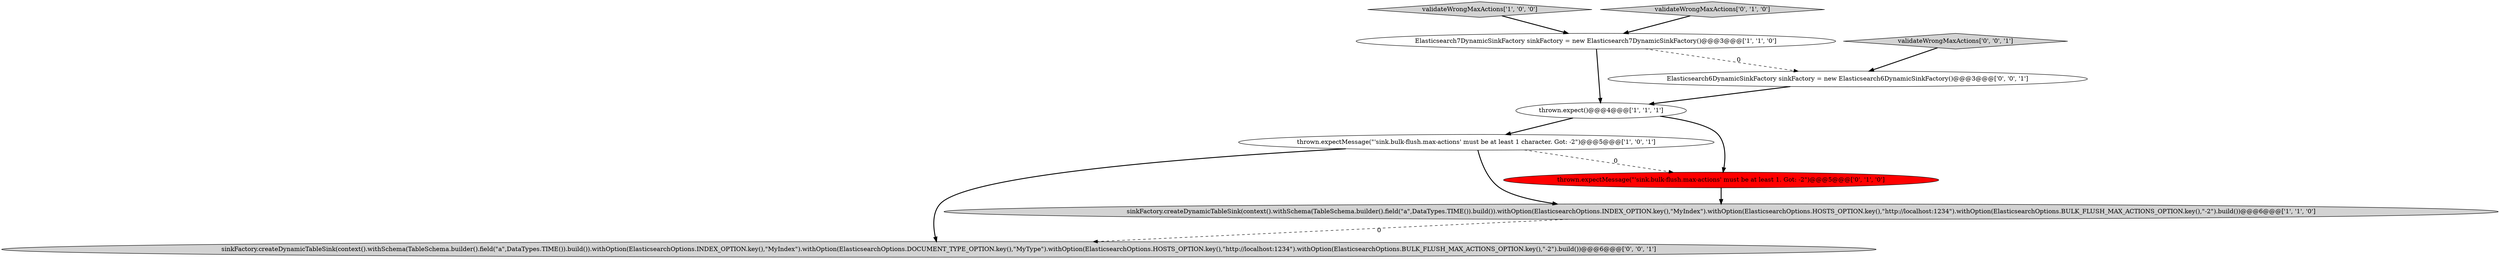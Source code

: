 digraph {
2 [style = filled, label = "validateWrongMaxActions['1', '0', '0']", fillcolor = lightgray, shape = diamond image = "AAA0AAABBB1BBB"];
9 [style = filled, label = "validateWrongMaxActions['0', '0', '1']", fillcolor = lightgray, shape = diamond image = "AAA0AAABBB3BBB"];
7 [style = filled, label = "Elasticsearch6DynamicSinkFactory sinkFactory = new Elasticsearch6DynamicSinkFactory()@@@3@@@['0', '0', '1']", fillcolor = white, shape = ellipse image = "AAA0AAABBB3BBB"];
0 [style = filled, label = "sinkFactory.createDynamicTableSink(context().withSchema(TableSchema.builder().field(\"a\",DataTypes.TIME()).build()).withOption(ElasticsearchOptions.INDEX_OPTION.key(),\"MyIndex\").withOption(ElasticsearchOptions.HOSTS_OPTION.key(),\"http://localhost:1234\").withOption(ElasticsearchOptions.BULK_FLUSH_MAX_ACTIONS_OPTION.key(),\"-2\").build())@@@6@@@['1', '1', '0']", fillcolor = lightgray, shape = ellipse image = "AAA0AAABBB1BBB"];
1 [style = filled, label = "thrown.expectMessage(\"'sink.bulk-flush.max-actions' must be at least 1 character. Got: -2\")@@@5@@@['1', '0', '1']", fillcolor = white, shape = ellipse image = "AAA0AAABBB1BBB"];
6 [style = filled, label = "validateWrongMaxActions['0', '1', '0']", fillcolor = lightgray, shape = diamond image = "AAA0AAABBB2BBB"];
3 [style = filled, label = "Elasticsearch7DynamicSinkFactory sinkFactory = new Elasticsearch7DynamicSinkFactory()@@@3@@@['1', '1', '0']", fillcolor = white, shape = ellipse image = "AAA0AAABBB1BBB"];
4 [style = filled, label = "thrown.expect()@@@4@@@['1', '1', '1']", fillcolor = white, shape = ellipse image = "AAA0AAABBB1BBB"];
5 [style = filled, label = "thrown.expectMessage(\"'sink.bulk-flush.max-actions' must be at least 1. Got: -2\")@@@5@@@['0', '1', '0']", fillcolor = red, shape = ellipse image = "AAA1AAABBB2BBB"];
8 [style = filled, label = "sinkFactory.createDynamicTableSink(context().withSchema(TableSchema.builder().field(\"a\",DataTypes.TIME()).build()).withOption(ElasticsearchOptions.INDEX_OPTION.key(),\"MyIndex\").withOption(ElasticsearchOptions.DOCUMENT_TYPE_OPTION.key(),\"MyType\").withOption(ElasticsearchOptions.HOSTS_OPTION.key(),\"http://localhost:1234\").withOption(ElasticsearchOptions.BULK_FLUSH_MAX_ACTIONS_OPTION.key(),\"-2\").build())@@@6@@@['0', '0', '1']", fillcolor = lightgray, shape = ellipse image = "AAA0AAABBB3BBB"];
6->3 [style = bold, label=""];
0->8 [style = dashed, label="0"];
4->1 [style = bold, label=""];
1->0 [style = bold, label=""];
7->4 [style = bold, label=""];
1->8 [style = bold, label=""];
1->5 [style = dashed, label="0"];
5->0 [style = bold, label=""];
9->7 [style = bold, label=""];
3->7 [style = dashed, label="0"];
4->5 [style = bold, label=""];
3->4 [style = bold, label=""];
2->3 [style = bold, label=""];
}

